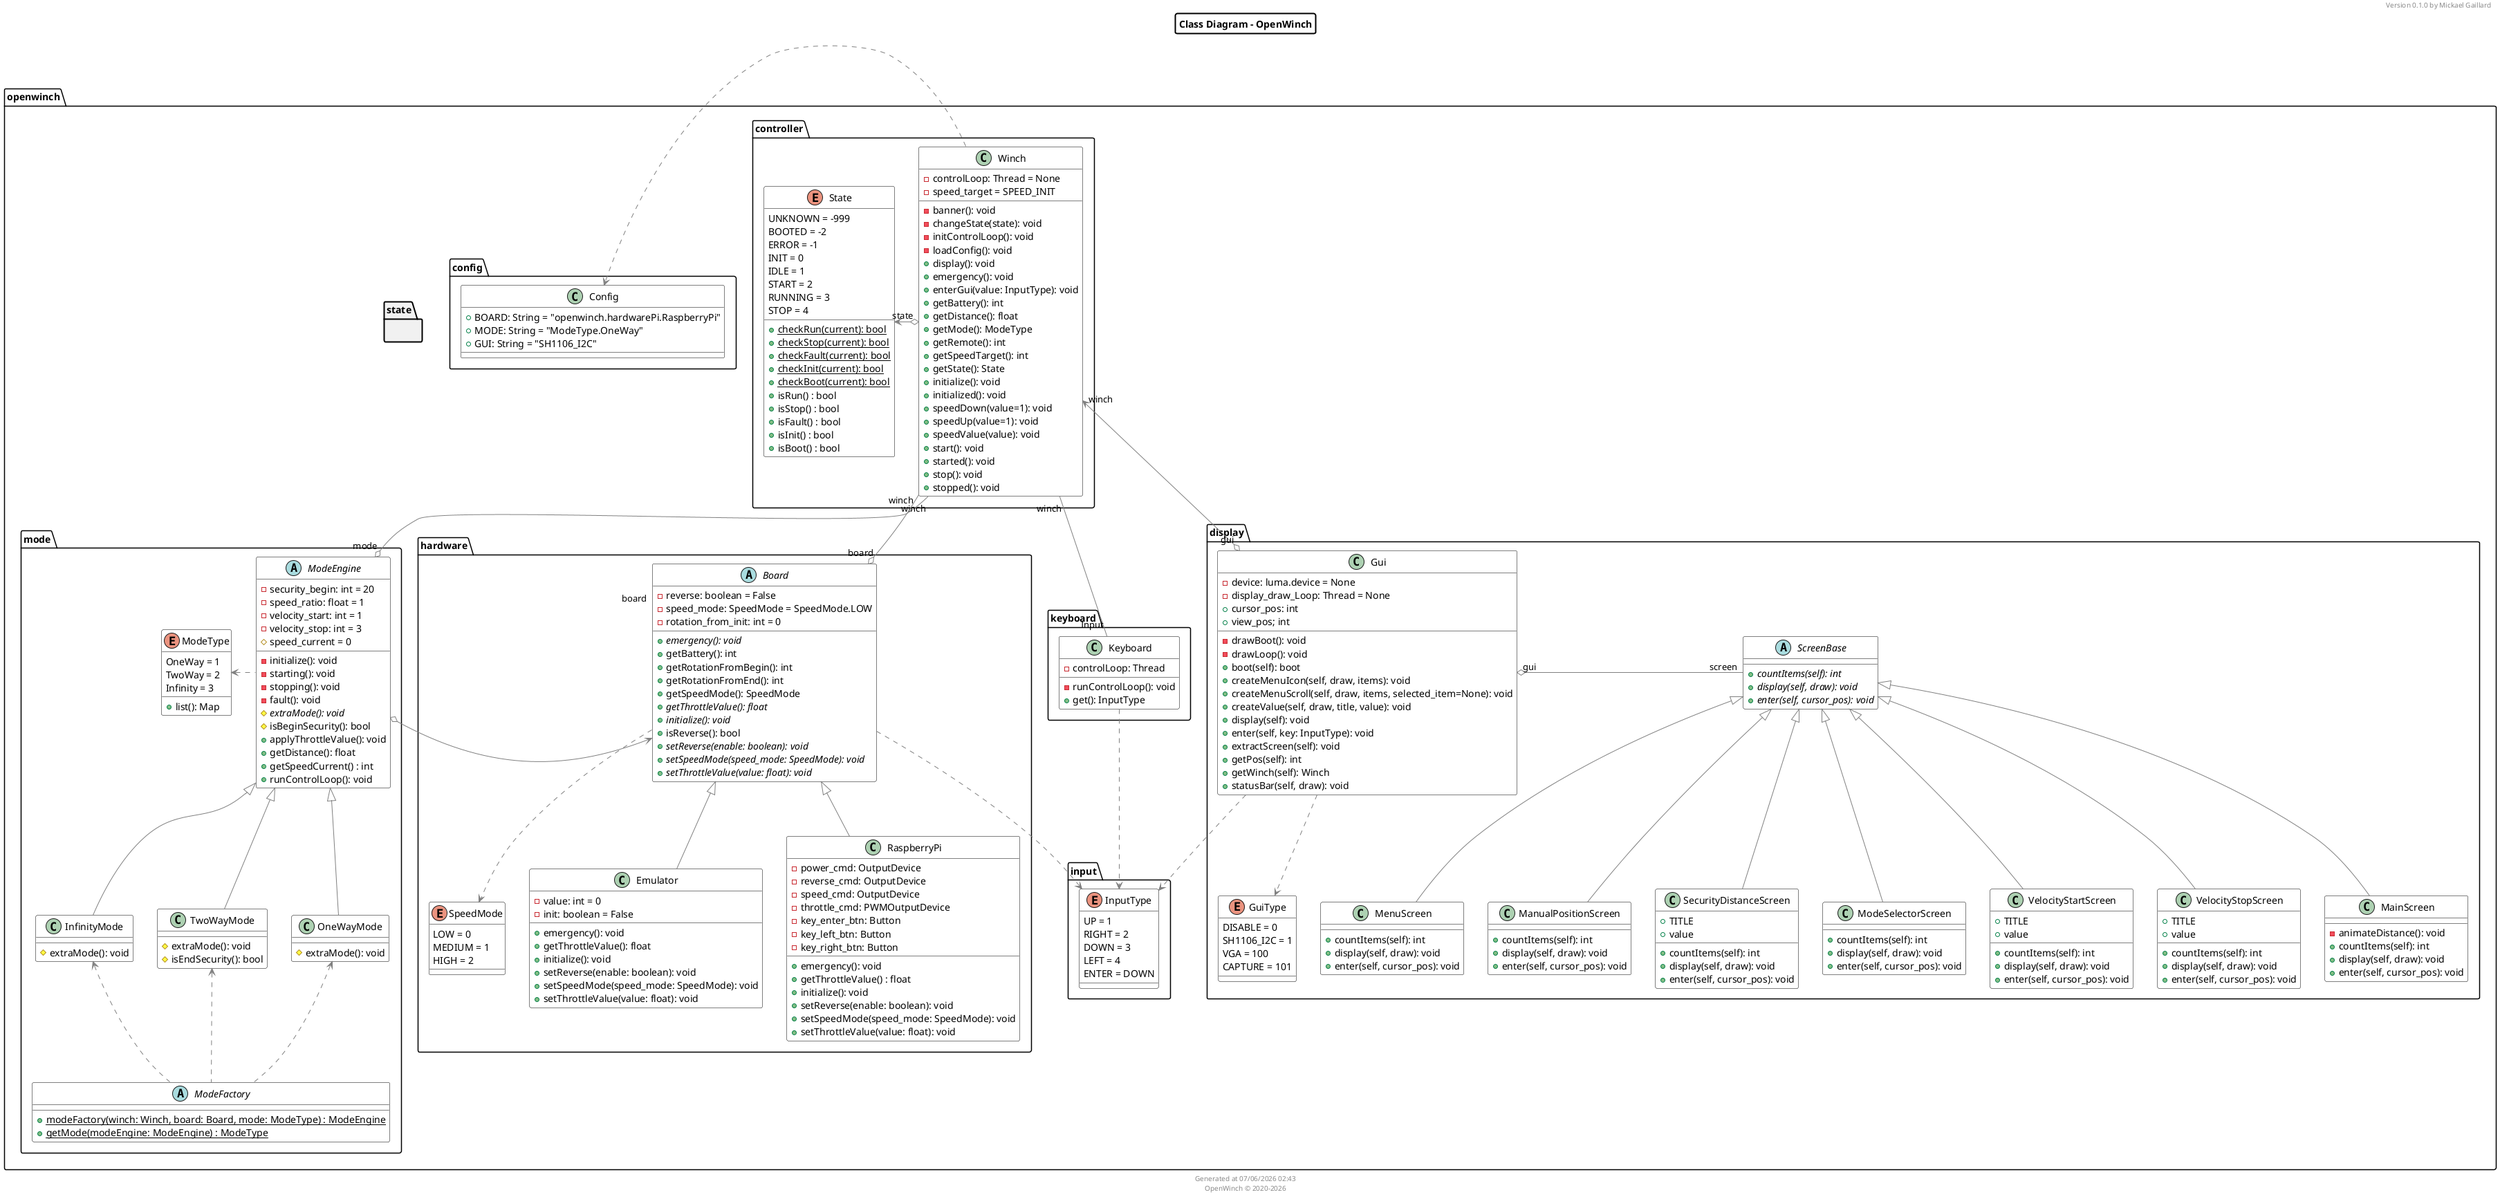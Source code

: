 @startuml

skinparam class {
    BackgroundColor White
    ArrowColor Grey
    BorderColor Black
}

skinparam titleBorderRoundCorner 5
skinparam titleBorderThickness 2
skinparam titleBorderColor black

title Class Diagram - **OpenWinch**

header
Version 0.1.0 by Mickael Gaillard
endheader

center footer
Generated at %date("dd/MM/yyyy HH:mm")
OpenWinch © 2020-%date("yyyy")
endfooter

namespace openwinch.state {

}

namespace openwinch.controller {

    enum State {
        UNKNOWN = -999
        BOOTED = -2
        ERROR = -1
        INIT = 0
        IDLE = 1
        START = 2
        RUNNING = 3
        STOP = 4
        {static}+checkRun(current): bool
        {static}+checkStop(current): bool
        {static}+checkFault(current): bool
        {static}+checkInit(current): bool
        {static}+checkBoot(current): bool
        +isRun() : bool
        +isStop() : bool
        +isFault() : bool
        +isInit() : bool
        +isBoot() : bool
    }

    class Winch {
        -controlLoop: Thread = None
        -speed_target = SPEED_INIT
        -banner(): void
        -changeState(state): void
        -initControlLoop(): void
        -loadConfig(): void
        +display(): void
        +emergency(): void
        +enterGui(value: InputType): void
        +getBattery(): int
        +getDistance(): float
        +getMode(): ModeType
        +getRemote(): int
        +getSpeedTarget(): int
        +getState(): State
        +initialize(): void
        +initialized(): void
        +speedDown(value=1): void
        +speedUp(value=1): void
        +speedValue(value): void
        +start(): void
        +started(): void
        +stop(): void
        +stopped(): void
    }

    Winch o-left-> "state" State
}

namespace openwinch.mode {

    enum ModeType {
        OneWay = 1
        TwoWay = 2
        Infinity = 3
        +list(): Map
    }

    abstract class ModeFactory {
        {static}+modeFactory(winch: Winch, board: Board, mode: ModeType) : ModeEngine
        {static}+getMode(modeEngine: ModeEngine) : ModeType
    }

    abstract class ModeEngine {
        -security_begin: int = 20
        -speed_ratio: float = 1
        -velocity_start: int = 1
        -velocity_stop: int = 3
        #speed_current = 0
        -initialize(): void
        -starting(): void
        -stopping(): void
        -fault(): void
        {abstract}#extraMode(): void
        #isBeginSecurity(): bool
        +applyThrottleValue(): void
        +getDistance(): float
        +getSpeedCurrent() : int
        +runControlLoop(): void
    }

    class OneWayMode extends ModeEngine {
        #extraMode(): void
    }
    class TwoWayMode extends ModeEngine{
        #extraMode(): void
        #isEndSecurity(): bool
    }
    class InfinityMode extends ModeEngine{
        #extraMode(): void
    }

    ModeEngine o-right-> "board" openwinch.hardware.Board
    ModeEngine "mode" o-up- "winch" openwinch.controller.Winch
    ModeEngine .left.> ModeType
    ModeFactory .up.> OneWayMode
    ModeFactory .up.> TwoWayMode
    ModeFactory .up.> InfinityMode
}

namespace openwinch.hardware {

    enum SpeedMode {
        LOW = 0
        MEDIUM = 1
        HIGH = 2
    }

    abstract class Board {
        -reverse: boolean = False
        -speed_mode: SpeedMode = SpeedMode.LOW
        -rotation_from_init: int = 0
        {abstract}+emergency(): void
        +getBattery(): int
        +getRotationFromBegin(): int
        +getRotationFromEnd(): int
        +getSpeedMode(): SpeedMode
        {abstract}+getThrottleValue(): float
        {abstract}+initialize(): void
        +isReverse(): bool
        {abstract}+setReverse(enable: boolean): void
        {abstract}+setSpeedMode(speed_mode: SpeedMode): void
        {abstract}+setThrottleValue(value: float): void
    }

    class Emulator extends Board {
        -value: int = 0
        -init: boolean = False
        +emergency(): void
        +getThrottleValue(): float
        +initialize(): void
        +setReverse(enable: boolean): void
        +setSpeedMode(speed_mode: SpeedMode): void
        +setThrottleValue(value: float): void
    }

    class RaspberryPi extends Board {
        -power_cmd: OutputDevice
        -reverse_cmd: OutputDevice
        -speed_cmd: OutputDevice
        -throttle_cmd: PWMOutputDevice
        -key_enter_btn: Button
        -key_left_btn: Button
        -key_right_btn: Button
        +emergency(): void
        +getThrottleValue() : float
        +initialize(): void
        +setReverse(enable: boolean): void
        +setSpeedMode(speed_mode: SpeedMode): void
        +setThrottleValue(value: float): void
    }

    Board ..> SpeedMode
    Board "board" o-up- "winch" openwinch.controller.Winch
    Board ..> openwinch.input.InputType
}

namespace openwinch.display {

    enum GuiType {
        DISABLE = 0
        SH1106_I2C = 1
        VGA = 100
        CAPTURE = 101
    }

    class Gui {
        -device: luma.device = None
        -display_draw_Loop: Thread = None
        +cursor_pos: int
        +view_pos; int
        -drawBoot(): void
        -drawLoop(): void
        +boot(self): boot
        +createMenuIcon(self, draw, items): void
        +createMenuScroll(self, draw, items, selected_item=None): void
        +createValue(self, draw, title, value): void
        +display(self): void
        +enter(self, key: InputType): void
        +extractScreen(self): void
        +getPos(self): int
        +getWinch(self): Winch
        +statusBar(self, draw): void
    }

    Gui "gui" o-right- "screen" ScreenBase
    Gui "gui" o-up-> "winch" openwinch.controller.Winch
    Gui ..> GuiType
    Gui ..> openwinch.input.InputType

    abstract class ScreenBase {
        {abstract}+countItems(self): int
        {abstract}+display(self, draw): void
        {abstract}+enter(self, cursor_pos): void
    }

    class MainScreen extends ScreenBase {
        -animateDistance(): void
        +countItems(self): int
        +display(self, draw): void
        +enter(self, cursor_pos): void
    }

    class MenuScreen extends ScreenBase {
        +countItems(self): int
        +display(self, draw): void
        +enter(self, cursor_pos): void
    }

    class ManualPositionScreen extends ScreenBase {
        +countItems(self): int
        +display(self, draw): void
        +enter(self, cursor_pos): void
    }

    class SecurityDistanceScreen extends ScreenBase {
        +TITLE
        +value
        +countItems(self): int
        +display(self, draw): void
        +enter(self, cursor_pos): void
    }

    class ModeSelectorScreen extends ScreenBase {
        +countItems(self): int
        +display(self, draw): void
        +enter(self, cursor_pos): void
    }

    class VelocityStartScreen extends ScreenBase {
        +TITLE
        +value
        +countItems(self): int
        +display(self, draw): void
        +enter(self, cursor_pos): void
    }

    class VelocityStopScreen extends ScreenBase {
        +TITLE
        +value
        +countItems(self): int
        +display(self, draw): void
        +enter(self, cursor_pos): void
    }
}

namespace openwinch.input {
    enum InputType {
        UP = 1
        RIGHT = 2
        DOWN = 3
        LEFT = 4
        ENTER = DOWN
    }
}

namespace openwinch.keyboard {
    class Keyboard {
        -controlLoop: Thread
        -runControlLoop(): void
        +get(): InputType
    }

    Keyboard ..> openwinch.input.InputType
    openwinch.controller.Winch "winch" -- "Input" Keyboard
}

namespace openwinch.config {
    class Config {
        +BOARD: String = "openwinch.hardwarePi.RaspberryPi"
        +MODE: String = "ModeType.OneWay"
        +GUI: String = "SH1106_I2C"
    }

    openwinch.controller.Winch .right.> Config
}

@enduml
